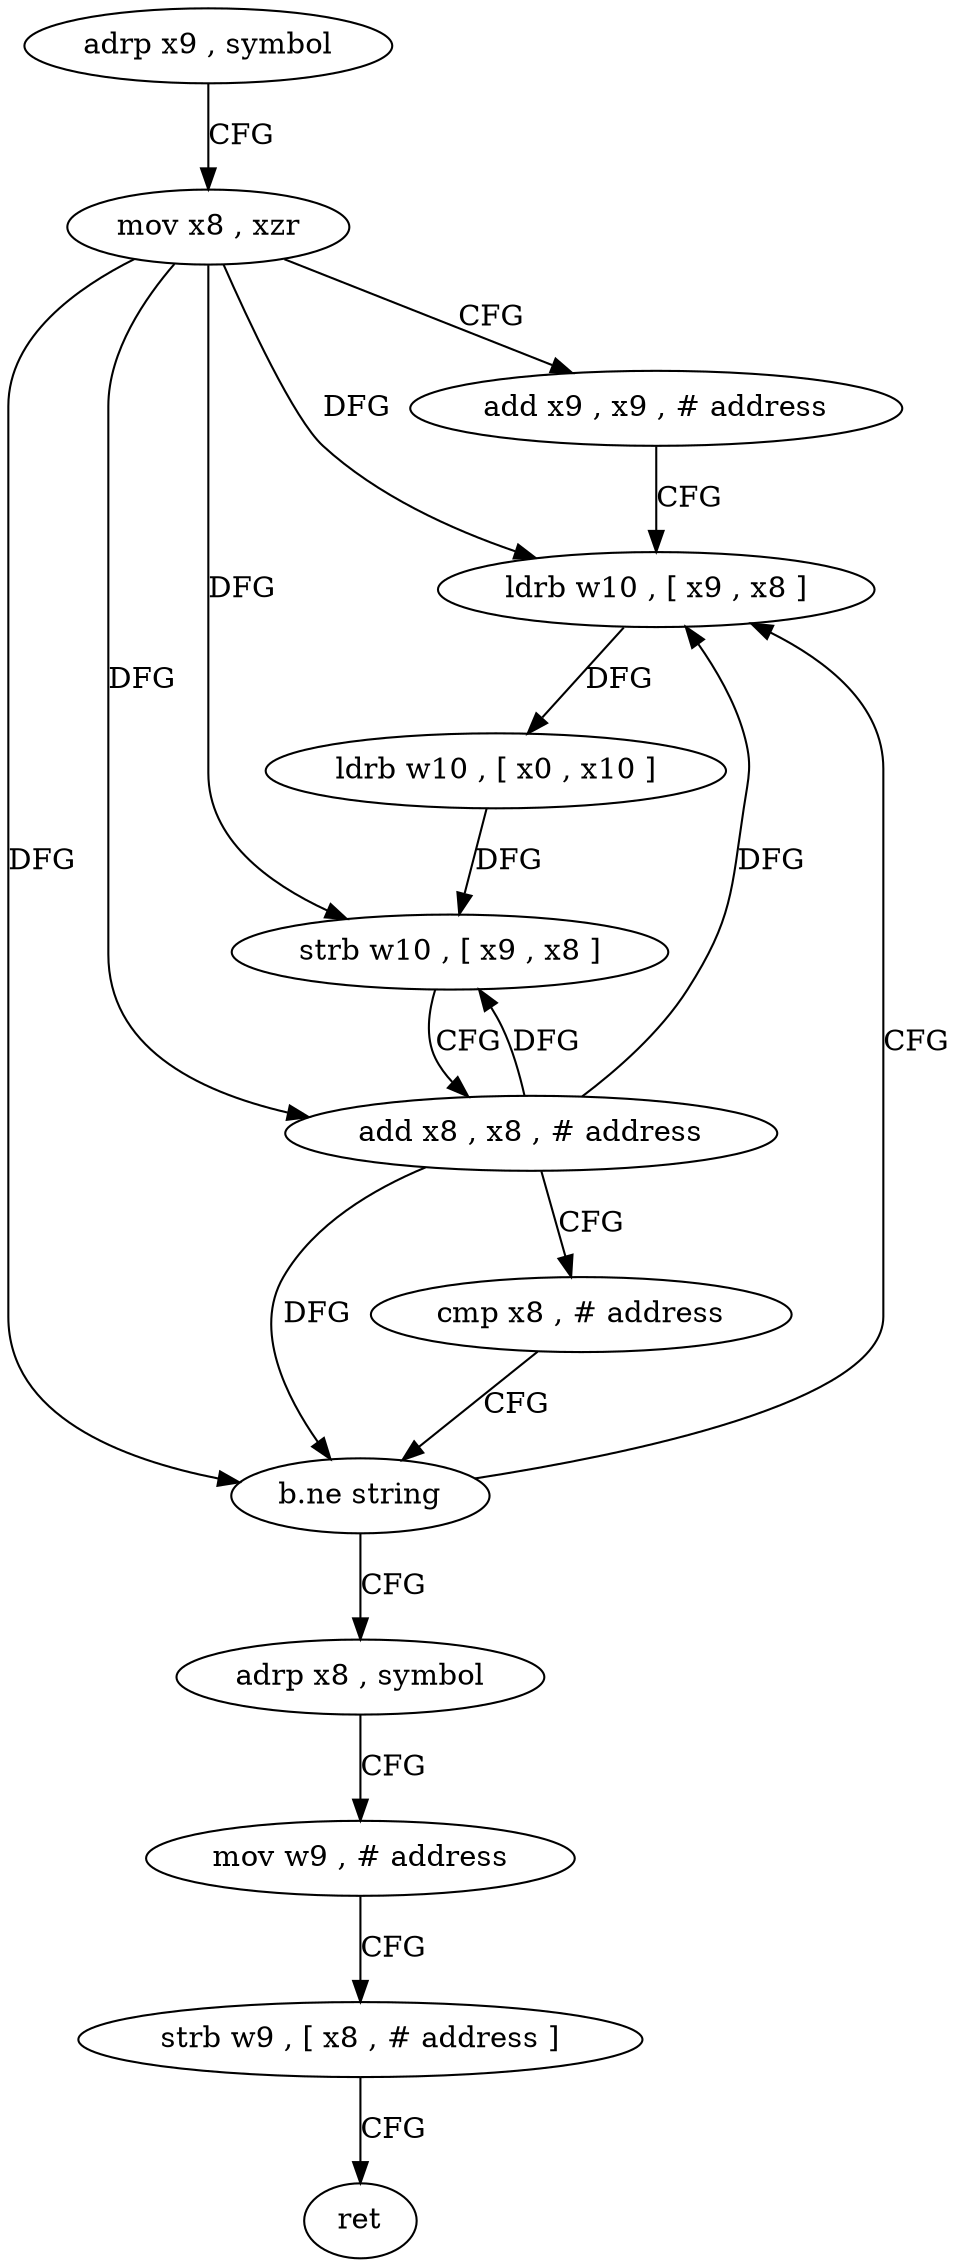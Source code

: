 digraph "func" {
"4213188" [label = "adrp x9 , symbol" ]
"4213192" [label = "mov x8 , xzr" ]
"4213196" [label = "add x9 , x9 , # address" ]
"4213200" [label = "ldrb w10 , [ x9 , x8 ]" ]
"4213204" [label = "ldrb w10 , [ x0 , x10 ]" ]
"4213208" [label = "strb w10 , [ x9 , x8 ]" ]
"4213212" [label = "add x8 , x8 , # address" ]
"4213216" [label = "cmp x8 , # address" ]
"4213220" [label = "b.ne string" ]
"4213224" [label = "adrp x8 , symbol" ]
"4213228" [label = "mov w9 , # address" ]
"4213232" [label = "strb w9 , [ x8 , # address ]" ]
"4213236" [label = "ret" ]
"4213188" -> "4213192" [ label = "CFG" ]
"4213192" -> "4213196" [ label = "CFG" ]
"4213192" -> "4213200" [ label = "DFG" ]
"4213192" -> "4213208" [ label = "DFG" ]
"4213192" -> "4213212" [ label = "DFG" ]
"4213192" -> "4213220" [ label = "DFG" ]
"4213196" -> "4213200" [ label = "CFG" ]
"4213200" -> "4213204" [ label = "DFG" ]
"4213204" -> "4213208" [ label = "DFG" ]
"4213208" -> "4213212" [ label = "CFG" ]
"4213212" -> "4213216" [ label = "CFG" ]
"4213212" -> "4213200" [ label = "DFG" ]
"4213212" -> "4213208" [ label = "DFG" ]
"4213212" -> "4213220" [ label = "DFG" ]
"4213216" -> "4213220" [ label = "CFG" ]
"4213220" -> "4213200" [ label = "CFG" ]
"4213220" -> "4213224" [ label = "CFG" ]
"4213224" -> "4213228" [ label = "CFG" ]
"4213228" -> "4213232" [ label = "CFG" ]
"4213232" -> "4213236" [ label = "CFG" ]
}
